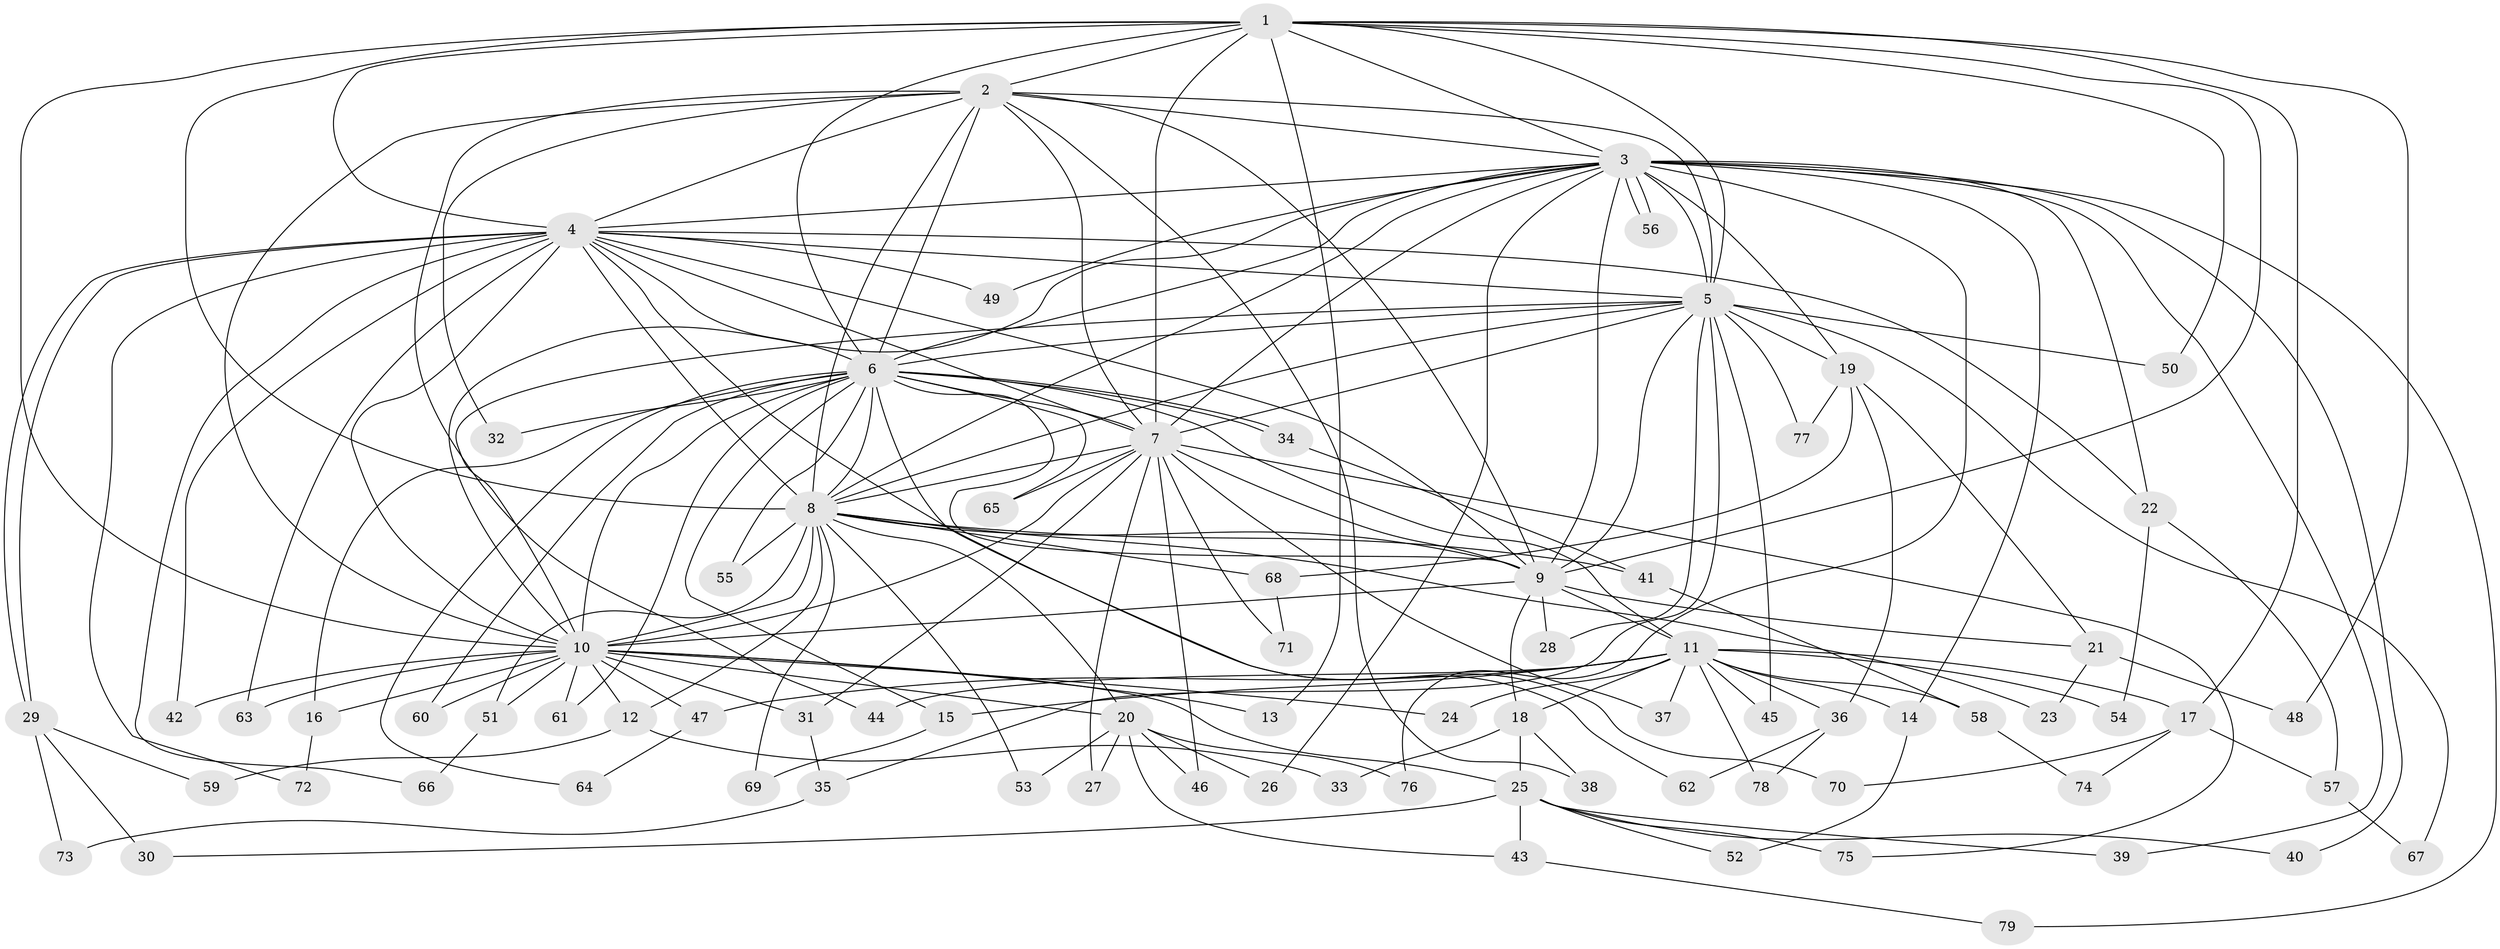 // Generated by graph-tools (version 1.1) at 2025/35/03/09/25 02:35:09]
// undirected, 79 vertices, 183 edges
graph export_dot {
graph [start="1"]
  node [color=gray90,style=filled];
  1;
  2;
  3;
  4;
  5;
  6;
  7;
  8;
  9;
  10;
  11;
  12;
  13;
  14;
  15;
  16;
  17;
  18;
  19;
  20;
  21;
  22;
  23;
  24;
  25;
  26;
  27;
  28;
  29;
  30;
  31;
  32;
  33;
  34;
  35;
  36;
  37;
  38;
  39;
  40;
  41;
  42;
  43;
  44;
  45;
  46;
  47;
  48;
  49;
  50;
  51;
  52;
  53;
  54;
  55;
  56;
  57;
  58;
  59;
  60;
  61;
  62;
  63;
  64;
  65;
  66;
  67;
  68;
  69;
  70;
  71;
  72;
  73;
  74;
  75;
  76;
  77;
  78;
  79;
  1 -- 2;
  1 -- 3;
  1 -- 4;
  1 -- 5;
  1 -- 6;
  1 -- 7;
  1 -- 8;
  1 -- 9;
  1 -- 10;
  1 -- 13;
  1 -- 17;
  1 -- 48;
  1 -- 50;
  2 -- 3;
  2 -- 4;
  2 -- 5;
  2 -- 6;
  2 -- 7;
  2 -- 8;
  2 -- 9;
  2 -- 10;
  2 -- 32;
  2 -- 38;
  2 -- 44;
  3 -- 4;
  3 -- 5;
  3 -- 6;
  3 -- 7;
  3 -- 8;
  3 -- 9;
  3 -- 10;
  3 -- 14;
  3 -- 19;
  3 -- 22;
  3 -- 26;
  3 -- 39;
  3 -- 40;
  3 -- 49;
  3 -- 56;
  3 -- 56;
  3 -- 76;
  3 -- 79;
  4 -- 5;
  4 -- 6;
  4 -- 7;
  4 -- 8;
  4 -- 9;
  4 -- 10;
  4 -- 22;
  4 -- 29;
  4 -- 29;
  4 -- 42;
  4 -- 49;
  4 -- 63;
  4 -- 66;
  4 -- 70;
  4 -- 72;
  5 -- 6;
  5 -- 7;
  5 -- 8;
  5 -- 9;
  5 -- 10;
  5 -- 19;
  5 -- 28;
  5 -- 35;
  5 -- 45;
  5 -- 50;
  5 -- 67;
  5 -- 77;
  6 -- 7;
  6 -- 8;
  6 -- 9;
  6 -- 10;
  6 -- 11;
  6 -- 15;
  6 -- 16;
  6 -- 32;
  6 -- 34;
  6 -- 34;
  6 -- 55;
  6 -- 60;
  6 -- 61;
  6 -- 62;
  6 -- 64;
  6 -- 65;
  7 -- 8;
  7 -- 9;
  7 -- 10;
  7 -- 27;
  7 -- 31;
  7 -- 37;
  7 -- 46;
  7 -- 65;
  7 -- 71;
  7 -- 75;
  8 -- 9;
  8 -- 10;
  8 -- 12;
  8 -- 20;
  8 -- 23;
  8 -- 41;
  8 -- 51;
  8 -- 53;
  8 -- 55;
  8 -- 68;
  8 -- 69;
  9 -- 10;
  9 -- 11;
  9 -- 18;
  9 -- 21;
  9 -- 28;
  10 -- 12;
  10 -- 13;
  10 -- 16;
  10 -- 20;
  10 -- 24;
  10 -- 25;
  10 -- 31;
  10 -- 42;
  10 -- 47;
  10 -- 51;
  10 -- 60;
  10 -- 61;
  10 -- 63;
  11 -- 14;
  11 -- 15;
  11 -- 17;
  11 -- 18;
  11 -- 24;
  11 -- 36;
  11 -- 37;
  11 -- 44;
  11 -- 45;
  11 -- 47;
  11 -- 54;
  11 -- 58;
  11 -- 78;
  12 -- 33;
  12 -- 59;
  14 -- 52;
  15 -- 69;
  16 -- 72;
  17 -- 57;
  17 -- 70;
  17 -- 74;
  18 -- 25;
  18 -- 33;
  18 -- 38;
  19 -- 21;
  19 -- 36;
  19 -- 68;
  19 -- 77;
  20 -- 26;
  20 -- 27;
  20 -- 43;
  20 -- 46;
  20 -- 53;
  20 -- 76;
  21 -- 23;
  21 -- 48;
  22 -- 54;
  22 -- 57;
  25 -- 30;
  25 -- 39;
  25 -- 40;
  25 -- 43;
  25 -- 52;
  25 -- 75;
  29 -- 30;
  29 -- 59;
  29 -- 73;
  31 -- 35;
  34 -- 41;
  35 -- 73;
  36 -- 62;
  36 -- 78;
  41 -- 58;
  43 -- 79;
  47 -- 64;
  51 -- 66;
  57 -- 67;
  58 -- 74;
  68 -- 71;
}
